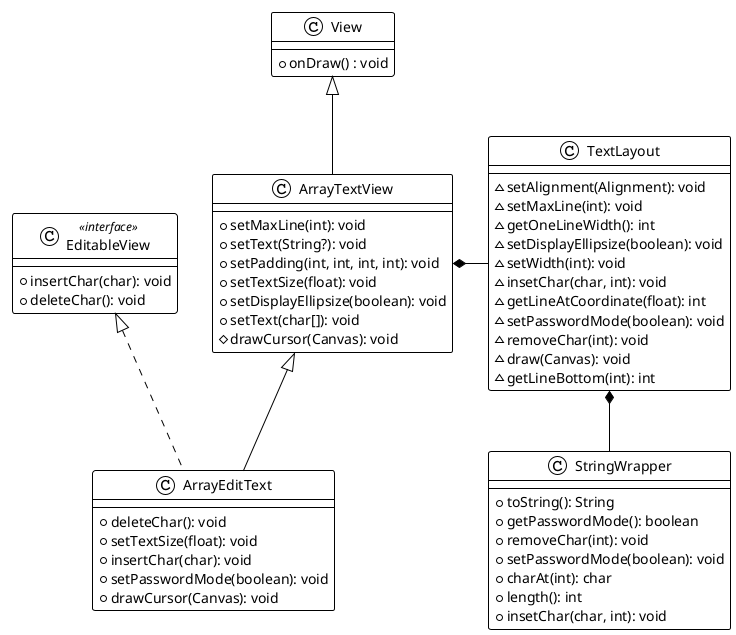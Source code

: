 @startuml

!theme plain
' top to bottom direction
' skinparam linetype ortho

class View{
  + onDraw() : void
}
class ArrayTextView extends  View{
  + setMaxLine(int): void
  + setText(String?): void
  + setPadding(int, int, int, int): void
  + setTextSize(float): void
  + setDisplayEllipsize(boolean): void
  + setText(char[]): void
  # drawCursor(Canvas): void
}

interface EditableView << interface >> {
  + insertChar(char): void
  + deleteChar(): void
}


class ArrayEditText extends ArrayTextView implements EditableView{
  + deleteChar(): void
  + setTextSize(float): void
  + insertChar(char): void
  + setPasswordMode(boolean): void
  + drawCursor(Canvas): void
}

together {
  class View
  class ArrayTextView
  class EditableView
  class ArrayEditText
}


class TextLayout {
  ~ setAlignment(Alignment): void
  ~ setMaxLine(int): void
  ~ getOneLineWidth(): int
  ~ setDisplayEllipsize(boolean): void
  ~ setWidth(int): void
  ~ insetChar(char, int): void
  ~ getLineAtCoordinate(float): int
  ~ setPasswordMode(boolean): void
  ~ removeChar(int): void
  ~ draw(Canvas): void
  ~ getLineBottom(int): int
}

ArrayTextView *- TextLayout



class StringWrapper {
  + toString(): String
  + getPasswordMode(): boolean
  + removeChar(int): void
  + setPasswordMode(boolean): void
  + charAt(int): char
  + length(): int
  + insetChar(char, int): void
}

TextLayout *-- StringWrapper

together {
  class TextLayout
  class StringWrapper
}

@enduml
